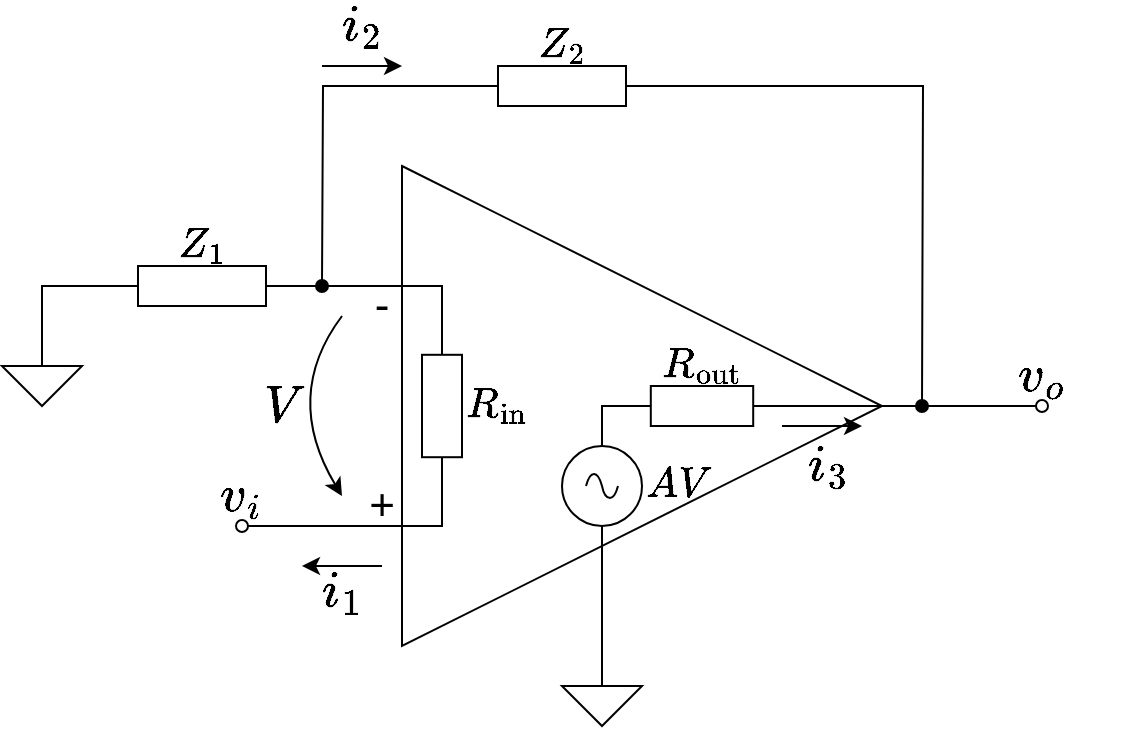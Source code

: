 <mxfile>
    <diagram id="Rq7s_x43mT2xh-N6TT6e" name="Page-1">
        <mxGraphModel dx="522" dy="447" grid="1" gridSize="10" guides="1" tooltips="1" connect="1" arrows="1" fold="1" page="1" pageScale="1" pageWidth="850" pageHeight="1100" math="1" shadow="0">
            <root>
                <mxCell id="0"/>
                <mxCell id="1" parent="0"/>
                <mxCell id="3" value="" style="triangle;whiteSpace=wrap;html=1;labelBackgroundColor=none;" parent="1" vertex="1">
                    <mxGeometry x="320" y="120" width="240" height="240" as="geometry"/>
                </mxCell>
                <mxCell id="8" value="$$R_{\text{in}}$$" style="pointerEvents=1;verticalLabelPosition=middle;shadow=0;dashed=0;align=left;html=1;verticalAlign=middle;shape=mxgraph.electrical.resistors.resistor_1;fontSize=18;direction=south;labelPosition=right;" parent="1" vertex="1">
                    <mxGeometry x="330" y="200" width="20" height="80" as="geometry"/>
                </mxCell>
                <mxCell id="22" style="edgeStyle=orthogonalEdgeStyle;rounded=0;html=1;exitX=0;exitY=0.5;exitDx=0;exitDy=0;exitPerimeter=0;fontSize=18;endArrow=oval;endFill=0;" parent="1" source="9" edge="1">
                    <mxGeometry relative="1" as="geometry">
                        <mxPoint x="640" y="240" as="targetPoint"/>
                    </mxGeometry>
                </mxCell>
                <mxCell id="31" style="edgeStyle=orthogonalEdgeStyle;rounded=0;html=1;exitX=1;exitY=0.5;exitDx=0;exitDy=0;exitPerimeter=0;entryX=0.5;entryY=0;entryDx=0;entryDy=0;entryPerimeter=0;fontSize=22;endArrow=none;endFill=0;" parent="1" source="9" target="25" edge="1">
                    <mxGeometry relative="1" as="geometry"/>
                </mxCell>
                <mxCell id="9" value="$$R_\text{out}$$" style="pointerEvents=1;verticalLabelPosition=top;shadow=0;dashed=0;align=center;html=1;verticalAlign=middle;shape=mxgraph.electrical.resistors.resistor_1;fontSize=18;direction=west;labelPosition=center;" parent="1" vertex="1">
                    <mxGeometry x="430" y="230" width="80" height="20" as="geometry"/>
                </mxCell>
                <mxCell id="23" style="edgeStyle=orthogonalEdgeStyle;rounded=0;html=1;exitX=0;exitY=0.5;exitDx=0;exitDy=0;exitPerimeter=0;fontSize=18;endArrow=none;endFill=0;entryX=0.5;entryY=0;entryDx=0;entryDy=0;entryPerimeter=0;" parent="1" source="13" edge="1" target="18">
                    <mxGeometry relative="1" as="geometry">
                        <mxPoint x="140" y="180" as="targetPoint"/>
                    </mxGeometry>
                </mxCell>
                <mxCell id="13" value="$$Z_1$$" style="pointerEvents=1;verticalLabelPosition=top;shadow=0;dashed=0;align=center;html=1;verticalAlign=middle;shape=mxgraph.electrical.resistors.resistor_1;fontSize=18;labelPosition=center;" parent="1" vertex="1">
                    <mxGeometry x="170" y="170" width="100" height="20" as="geometry"/>
                </mxCell>
                <mxCell id="16" style="edgeStyle=orthogonalEdgeStyle;html=1;exitX=0;exitY=0.5;exitDx=0;exitDy=0;exitPerimeter=0;fontSize=18;endArrow=oval;endFill=1;rounded=0;" parent="1" source="14" edge="1">
                    <mxGeometry relative="1" as="geometry">
                        <mxPoint x="280" y="180" as="targetPoint"/>
                    </mxGeometry>
                </mxCell>
                <mxCell id="24" style="edgeStyle=orthogonalEdgeStyle;rounded=0;html=1;exitX=1;exitY=0.5;exitDx=0;exitDy=0;exitPerimeter=0;fontSize=18;endArrow=oval;endFill=1;" parent="1" source="14" edge="1">
                    <mxGeometry relative="1" as="geometry">
                        <mxPoint x="580" y="240" as="targetPoint"/>
                    </mxGeometry>
                </mxCell>
                <mxCell id="14" value="$$Z_2$$" style="pointerEvents=1;verticalLabelPosition=top;shadow=0;dashed=0;align=center;html=1;verticalAlign=middle;shape=mxgraph.electrical.resistors.resistor_1;fontSize=18;labelPosition=center;" parent="1" vertex="1">
                    <mxGeometry x="350" y="70" width="100" height="20" as="geometry"/>
                </mxCell>
                <mxCell id="18" value="" style="pointerEvents=1;verticalLabelPosition=bottom;shadow=0;dashed=0;align=center;html=1;verticalAlign=top;shape=mxgraph.electrical.signal_sources.signal_ground;fontSize=18;" parent="1" vertex="1">
                    <mxGeometry x="120" y="210" width="40" height="30" as="geometry"/>
                </mxCell>
                <mxCell id="20" value="" style="pointerEvents=1;verticalLabelPosition=bottom;shadow=0;dashed=0;align=center;html=1;verticalAlign=top;shape=mxgraph.electrical.signal_sources.signal_ground;fontSize=18;" parent="1" vertex="1">
                    <mxGeometry x="400" y="370" width="40" height="30" as="geometry"/>
                </mxCell>
                <mxCell id="32" style="edgeStyle=orthogonalEdgeStyle;rounded=0;html=1;exitX=0.5;exitY=1;exitDx=0;exitDy=0;exitPerimeter=0;entryX=0.5;entryY=0;entryDx=0;entryDy=0;entryPerimeter=0;fontSize=22;endArrow=none;endFill=0;" parent="1" source="25" target="20" edge="1">
                    <mxGeometry relative="1" as="geometry"/>
                </mxCell>
                <mxCell id="25" value="$$AV$$" style="pointerEvents=1;verticalLabelPosition=middle;shadow=0;dashed=0;align=left;html=1;verticalAlign=middle;shape=mxgraph.electrical.signal_sources.source;aspect=fixed;points=[[0.5,0,0],[1,0.5,0],[0.5,1,0],[0,0.5,0]];elSignalType=ac;fontSize=18;labelPosition=right;" parent="1" vertex="1">
                    <mxGeometry x="400" y="260" width="40" height="40" as="geometry"/>
                </mxCell>
                <mxCell id="27" value="" style="edgeStyle=orthogonalEdgeStyle;rounded=0;html=1;exitX=1;exitY=0.5;exitDx=0;exitDy=0;exitPerimeter=0;fontSize=18;endArrow=oval;endFill=0;" parent="1" source="8" edge="1">
                    <mxGeometry relative="1" as="geometry">
                        <mxPoint x="340" y="280" as="sourcePoint"/>
                        <mxPoint x="240" y="300" as="targetPoint"/>
                        <Array as="points">
                            <mxPoint x="340" y="300"/>
                            <mxPoint x="280" y="300"/>
                        </Array>
                    </mxGeometry>
                </mxCell>
                <mxCell id="11" value="+" style="text;html=1;strokeColor=none;fillColor=none;align=center;verticalAlign=middle;whiteSpace=wrap;rounded=0;fontSize=22;labelPosition=center;verticalLabelPosition=middle;" parent="1" vertex="1">
                    <mxGeometry x="300" y="280" width="20" height="20" as="geometry"/>
                </mxCell>
                <mxCell id="28" value="" style="edgeStyle=orthogonalEdgeStyle;rounded=0;html=1;exitX=0;exitY=0.5;exitDx=0;exitDy=0;exitPerimeter=0;entryX=1;entryY=0.5;entryDx=0;entryDy=0;entryPerimeter=0;fontSize=18;endArrow=none;endFill=0;" parent="1" source="8" target="13" edge="1">
                    <mxGeometry relative="1" as="geometry">
                        <mxPoint x="340" y="200" as="sourcePoint"/>
                        <mxPoint x="270" y="180" as="targetPoint"/>
                        <Array as="points">
                            <mxPoint x="340" y="180"/>
                        </Array>
                    </mxGeometry>
                </mxCell>
                <mxCell id="10" value="-" style="text;html=1;strokeColor=none;fillColor=none;align=center;verticalAlign=middle;whiteSpace=wrap;rounded=0;fontSize=22;labelPosition=center;verticalLabelPosition=middle;" parent="1" vertex="1">
                    <mxGeometry x="300" y="180" width="20" height="20" as="geometry"/>
                </mxCell>
                <mxCell id="33" value="" style="endArrow=classic;html=1;fontSize=22;curved=1;" parent="1" edge="1">
                    <mxGeometry width="50" height="50" relative="1" as="geometry">
                        <mxPoint x="290" y="195" as="sourcePoint"/>
                        <mxPoint x="290" y="285" as="targetPoint"/>
                        <Array as="points">
                            <mxPoint x="260" y="235"/>
                        </Array>
                    </mxGeometry>
                </mxCell>
                <mxCell id="34" value="$$V$$" style="edgeLabel;html=1;align=center;verticalAlign=middle;resizable=0;points=[];fontSize=22;fontColor=default;labelBackgroundColor=none;" parent="33" vertex="1" connectable="0">
                    <mxGeometry x="0.113" y="6" relative="1" as="geometry">
                        <mxPoint x="-10" as="offset"/>
                    </mxGeometry>
                </mxCell>
                <mxCell id="36" value="$$v_o$$" style="text;html=1;strokeColor=none;fillColor=none;align=center;verticalAlign=middle;whiteSpace=wrap;rounded=0;labelBackgroundColor=none;fontSize=22;fontColor=default;" parent="1" vertex="1">
                    <mxGeometry x="620" y="210" width="40" height="30" as="geometry"/>
                </mxCell>
                <mxCell id="37" value="" style="endArrow=classic;html=1;" parent="1" edge="1">
                    <mxGeometry width="50" height="50" relative="1" as="geometry">
                        <mxPoint x="310" y="320" as="sourcePoint"/>
                        <mxPoint x="270" y="320" as="targetPoint"/>
                    </mxGeometry>
                </mxCell>
                <mxCell id="39" value="$$i_1$$" style="edgeLabel;html=1;align=center;verticalAlign=middle;resizable=0;points=[];fontSize=22;labelBackgroundColor=none;labelPosition=center;verticalLabelPosition=top;" parent="37" vertex="1" connectable="0">
                    <mxGeometry x="-0.344" y="6" relative="1" as="geometry">
                        <mxPoint x="-7" y="7" as="offset"/>
                    </mxGeometry>
                </mxCell>
                <mxCell id="41" value="" style="endArrow=classic;html=1;" parent="1" edge="1">
                    <mxGeometry width="50" height="50" relative="1" as="geometry">
                        <mxPoint x="280" y="70" as="sourcePoint"/>
                        <mxPoint x="320" y="70" as="targetPoint"/>
                    </mxGeometry>
                </mxCell>
                <mxCell id="42" value="$$i_2$$" style="edgeLabel;html=1;align=center;verticalAlign=middle;resizable=0;points=[];fontSize=22;labelBackgroundColor=none;labelPosition=center;verticalLabelPosition=top;" parent="41" vertex="1" connectable="0">
                    <mxGeometry x="-0.344" y="6" relative="1" as="geometry">
                        <mxPoint x="7" y="-14" as="offset"/>
                    </mxGeometry>
                </mxCell>
                <mxCell id="43" value="" style="endArrow=classic;html=1;" parent="1" edge="1">
                    <mxGeometry width="50" height="50" relative="1" as="geometry">
                        <mxPoint x="510" y="250" as="sourcePoint"/>
                        <mxPoint x="550" y="250.0" as="targetPoint"/>
                    </mxGeometry>
                </mxCell>
                <mxCell id="44" value="$$i_3$$" style="edgeLabel;html=1;align=center;verticalAlign=middle;resizable=0;points=[];fontSize=22;labelBackgroundColor=none;labelPosition=center;verticalLabelPosition=bottom;" parent="43" vertex="1" connectable="0">
                    <mxGeometry x="-0.344" y="6" relative="1" as="geometry">
                        <mxPoint x="10" y="26" as="offset"/>
                    </mxGeometry>
                </mxCell>
                <mxCell id="45" value="$$v_i$$" style="text;html=1;strokeColor=none;fillColor=none;align=center;verticalAlign=middle;whiteSpace=wrap;rounded=0;labelBackgroundColor=none;fontSize=22;fontColor=default;" vertex="1" parent="1">
                    <mxGeometry x="220" y="270" width="40" height="30" as="geometry"/>
                </mxCell>
            </root>
        </mxGraphModel>
    </diagram>
</mxfile>